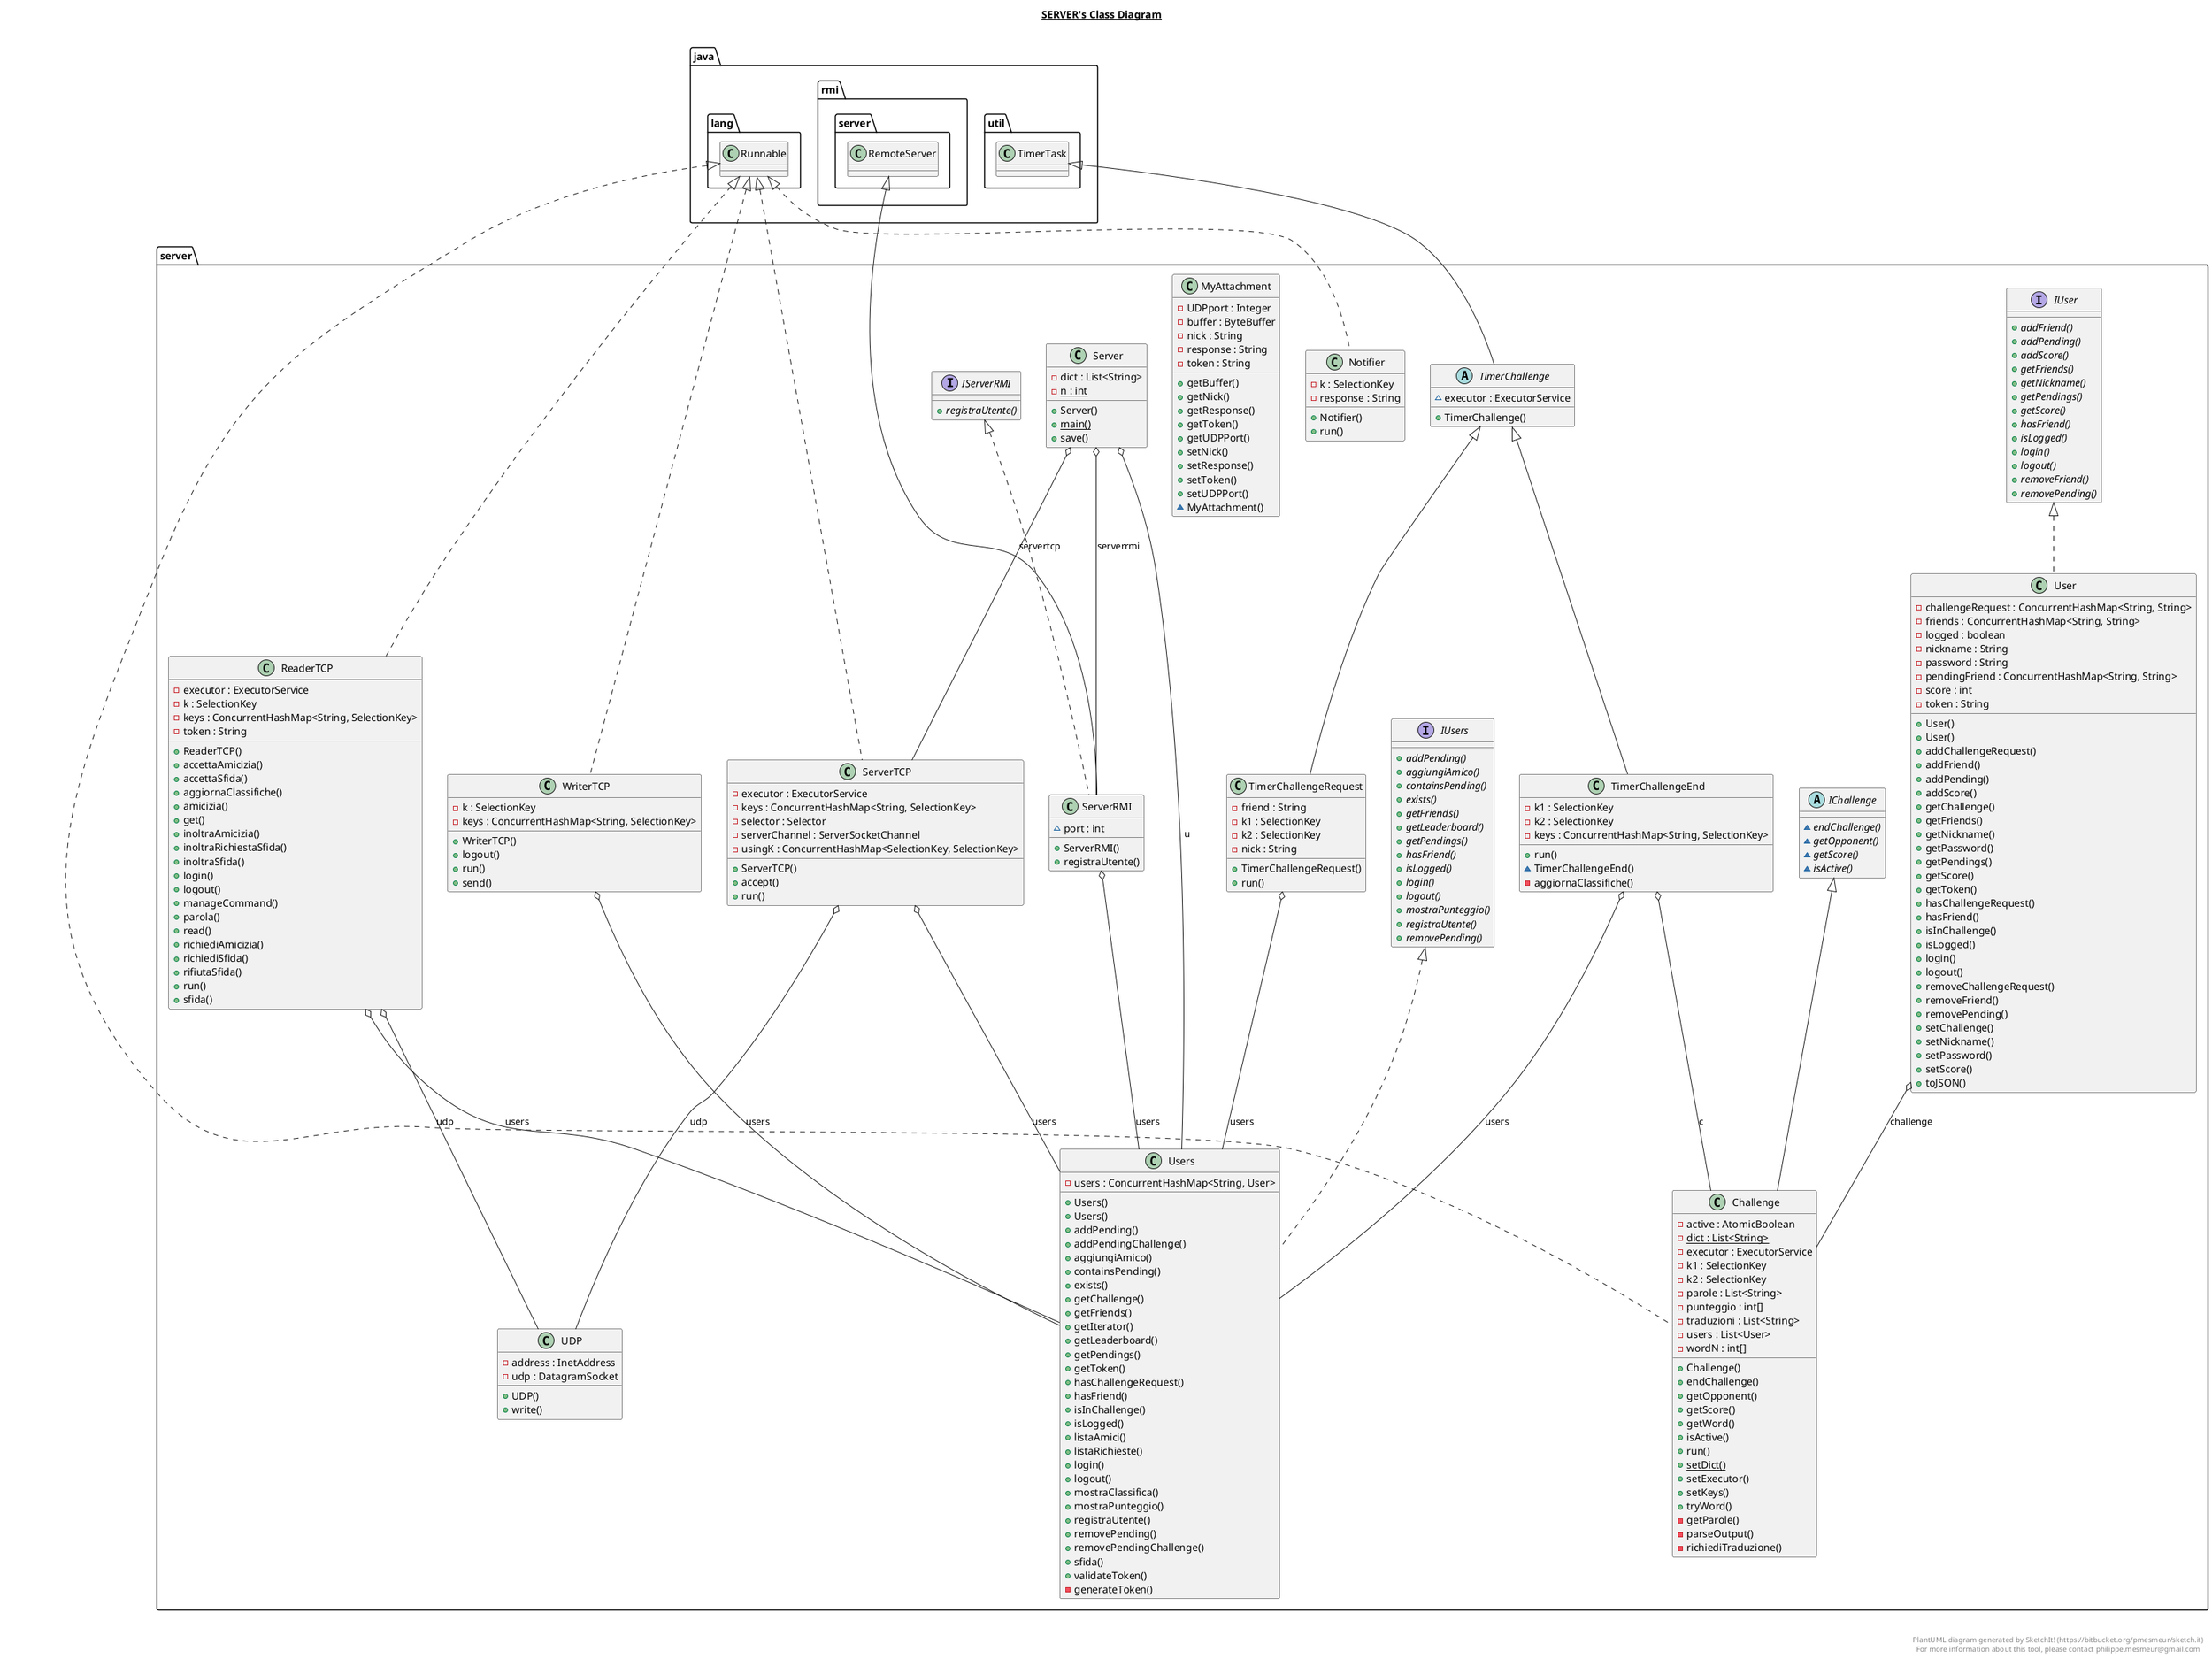 @startuml

title __SERVER's Class Diagram__\n

  namespace server {
    class server.Challenge {
        - active : AtomicBoolean
        {static} - dict : List<String>
        - executor : ExecutorService
        - k1 : SelectionKey
        - k2 : SelectionKey
        - parole : List<String>
        - punteggio : int[]
        - traduzioni : List<String>
        - users : List<User>
        - wordN : int[]
        + Challenge()
        + endChallenge()
        + getOpponent()
        + getScore()
        + getWord()
        + isActive()
        + run()
        {static} + setDict()
        + setExecutor()
        + setKeys()
        + tryWord()
        - getParole()
        - parseOutput()
        - richiediTraduzione()
    }
  }
  

  namespace server {
    abstract class server.IChallenge {
        {abstract} ~ endChallenge()
        {abstract} ~ getOpponent()
        {abstract} ~ getScore()
        {abstract} ~ isActive()
    }
  }
  

  namespace server {
    interface server.IServerRMI {
        {abstract} + registraUtente()
    }
  }
  

  namespace server {
    interface server.IUser {
        {abstract} + addFriend()
        {abstract} + addPending()
        {abstract} + addScore()
        {abstract} + getFriends()
        {abstract} + getNickname()
        {abstract} + getPendings()
        {abstract} + getScore()
        {abstract} + hasFriend()
        {abstract} + isLogged()
        {abstract} + login()
        {abstract} + logout()
        {abstract} + removeFriend()
        {abstract} + removePending()
    }
  }
  

  namespace server {
    interface server.IUsers {
        {abstract} + addPending()
        {abstract} + aggiungiAmico()
        {abstract} + containsPending()
        {abstract} + exists()
        {abstract} + getFriends()
        {abstract} + getLeaderboard()
        {abstract} + getPendings()
        {abstract} + hasFriend()
        {abstract} + isLogged()
        {abstract} + login()
        {abstract} + logout()
        {abstract} + mostraPunteggio()
        {abstract} + registraUtente()
        {abstract} + removePending()
    }
  }
  

  namespace server {
    class server.MyAttachment {
        - UDPport : Integer
        - buffer : ByteBuffer
        - nick : String
        - response : String
        - token : String
        + getBuffer()
        + getNick()
        + getResponse()
        + getToken()
        + getUDPPort()
        + setNick()
        + setResponse()
        + setToken()
        + setUDPPort()
        ~ MyAttachment()
    }
  }
  

  namespace server {
    class server.Notifier {
        - k : SelectionKey
        - response : String
        + Notifier()
        + run()
    }
  }
  

  namespace server {
    class server.ReaderTCP {
        - executor : ExecutorService
        - k : SelectionKey
        - keys : ConcurrentHashMap<String, SelectionKey>
        - token : String
        + ReaderTCP()
        + accettaAmicizia()
        + accettaSfida()
        + aggiornaClassifiche()
        + amicizia()
        + get()
        + inoltraAmicizia()
        + inoltraRichiestaSfida()
        + inoltraSfida()
        + login()
        + logout()
        + manageCommand()
        + parola()
        + read()
        + richiediAmicizia()
        + richiediSfida()
        + rifiutaSfida()
        + run()
        + sfida()
    }
  }
  

  namespace server {
    class server.Server {
        - dict : List<String>
        {static} - n : int
        + Server()
        {static} + main()
        + save()
    }
  }
  

  namespace server {
    class server.ServerRMI {
        ~ port : int
        + ServerRMI()
        + registraUtente()
    }
  }
  

  namespace server {
    class server.ServerTCP {
        - executor : ExecutorService
        - keys : ConcurrentHashMap<String, SelectionKey>
        - selector : Selector
        - serverChannel : ServerSocketChannel
        - usingK : ConcurrentHashMap<SelectionKey, SelectionKey>
        + ServerTCP()
        + accept()
        + run()
    }
  }
  

  namespace server {
    abstract class server.TimerChallenge {
        ~ executor : ExecutorService
        + TimerChallenge()
    }
  }
  

  namespace server {
    class server.TimerChallengeEnd {
        - k1 : SelectionKey
        - k2 : SelectionKey
        - keys : ConcurrentHashMap<String, SelectionKey>
        + run()
        ~ TimerChallengeEnd()
        - aggiornaClassifiche()
    }
  }
  

  namespace server {
    class server.TimerChallengeRequest {
        - friend : String
        - k1 : SelectionKey
        - k2 : SelectionKey
        - nick : String
        + TimerChallengeRequest()
        + run()
    }
  }
  

  namespace server {
    class server.UDP {
        - address : InetAddress
        - udp : DatagramSocket
        + UDP()
        + write()
    }
  }
  

  namespace server {
    class server.User {
        - challengeRequest : ConcurrentHashMap<String, String>
        - friends : ConcurrentHashMap<String, String>
        - logged : boolean
        - nickname : String
        - password : String
        - pendingFriend : ConcurrentHashMap<String, String>
        - score : int
        - token : String
        + User()
        + User()
        + addChallengeRequest()
        + addFriend()
        + addPending()
        + addScore()
        + getChallenge()
        + getFriends()
        + getNickname()
        + getPassword()
        + getPendings()
        + getScore()
        + getToken()
        + hasChallengeRequest()
        + hasFriend()
        + isInChallenge()
        + isLogged()
        + login()
        + logout()
        + removeChallengeRequest()
        + removeFriend()
        + removePending()
        + setChallenge()
        + setNickname()
        + setPassword()
        + setScore()
        + toJSON()
    }
  }
  

  namespace server {
    class server.Users {
        - users : ConcurrentHashMap<String, User>
        + Users()
        + Users()
        + addPending()
        + addPendingChallenge()
        + aggiungiAmico()
        + containsPending()
        + exists()
        + getChallenge()
        + getFriends()
        + getIterator()
        + getLeaderboard()
        + getPendings()
        + getToken()
        + hasChallengeRequest()
        + hasFriend()
        + isInChallenge()
        + isLogged()
        + listaAmici()
        + listaRichieste()
        + login()
        + logout()
        + mostraClassifica()
        + mostraPunteggio()
        + registraUtente()
        + removePending()
        + removePendingChallenge()
        + sfida()
        + validateToken()
        - generateToken()
    }
  }
  

  namespace server {
    class server.WriterTCP {
        - k : SelectionKey
        - keys : ConcurrentHashMap<String, SelectionKey>
        + WriterTCP()
        + logout()
        + run()
        + send()
    }
  }
  

  server.Challenge .up.|> java.lang.Runnable
  server.Challenge -up-|> server.IChallenge
  server.Notifier .up.|> java.lang.Runnable
  server.ReaderTCP .up.|> java.lang.Runnable
  server.ReaderTCP o-- server.UDP : udp
  server.ReaderTCP o-- server.Users : users
  server.Server o-- server.Users : u
  server.Server o-- server.ServerRMI : serverrmi
  server.Server o-- server.ServerTCP : servertcp
  server.ServerRMI .up.|> server.IServerRMI
  server.ServerRMI -up-|> java.rmi.server.RemoteServer
  server.ServerRMI o-- server.Users : users
  server.ServerTCP .up.|> java.lang.Runnable
  server.ServerTCP o-- server.UDP : udp
  server.ServerTCP o-- server.Users : users
  server.TimerChallenge -up-|> java.util.TimerTask
  server.TimerChallengeEnd -up-|> server.TimerChallenge
  server.TimerChallengeEnd o-- server.Challenge : c
  server.TimerChallengeEnd o-- server.Users : users
  server.TimerChallengeRequest -up-|> server.TimerChallenge
  server.TimerChallengeRequest o-- server.Users : users
  server.User .up.|> server.IUser
  server.User o-- server.Challenge : challenge
  server.Users .up.|> server.IUsers
  server.WriterTCP .up.|> java.lang.Runnable
  server.WriterTCP o-- server.Users : users


right footer


PlantUML diagram generated by SketchIt! (https://bitbucket.org/pmesmeur/sketch.it)
For more information about this tool, please contact philippe.mesmeur@gmail.com
endfooter

@enduml
